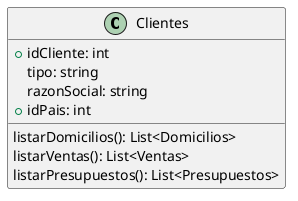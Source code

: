 @startuml Clientes
class Clientes{
    +idCliente: int
    tipo: string
    razonSocial: string 
    +idPais: int

    listarDomicilios(): List<Domicilios>
    listarVentas(): List<Ventas>
    listarPresupuestos(): List<Presupuestos>
}
@enduml